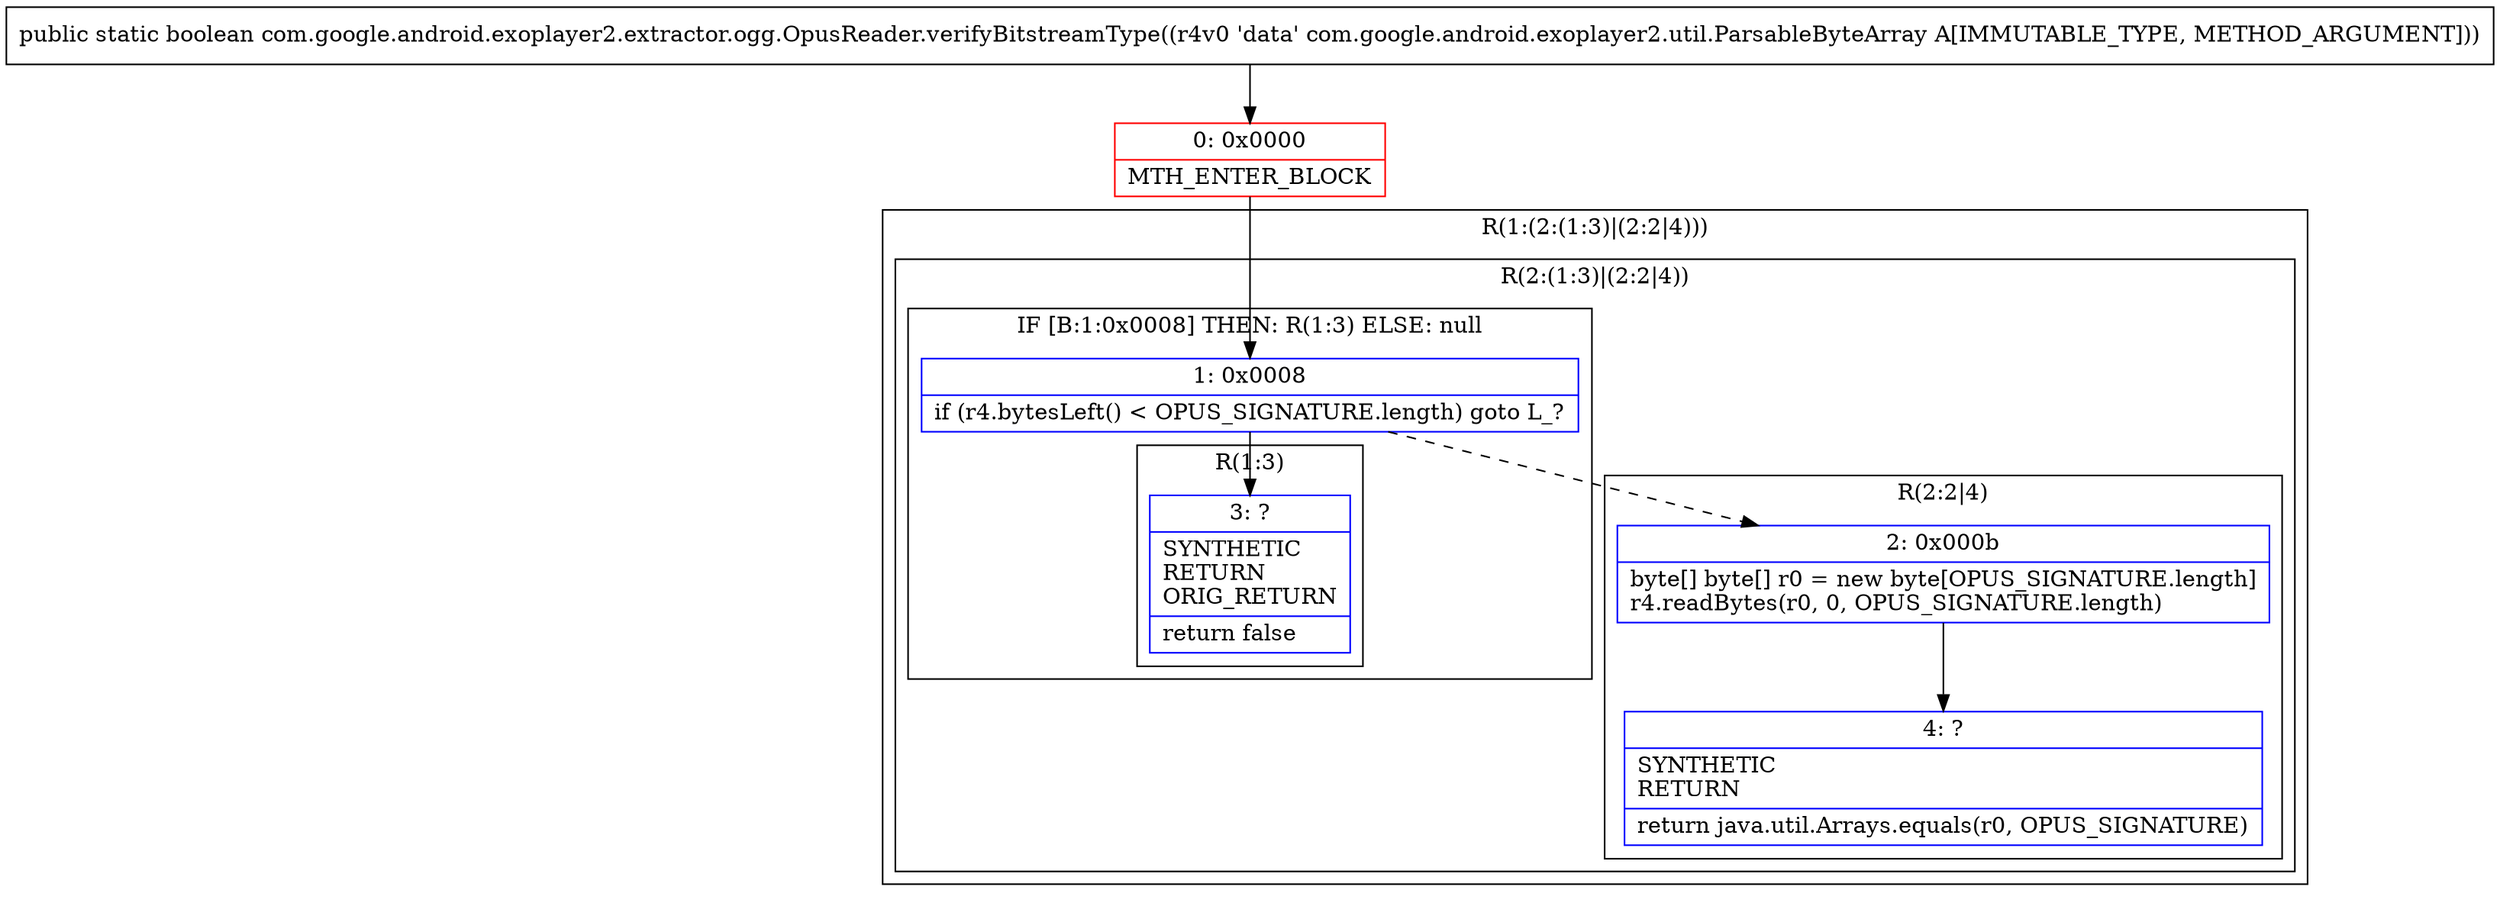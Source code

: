 digraph "CFG forcom.google.android.exoplayer2.extractor.ogg.OpusReader.verifyBitstreamType(Lcom\/google\/android\/exoplayer2\/util\/ParsableByteArray;)Z" {
subgraph cluster_Region_1740492730 {
label = "R(1:(2:(1:3)|(2:2|4)))";
node [shape=record,color=blue];
subgraph cluster_Region_1231532727 {
label = "R(2:(1:3)|(2:2|4))";
node [shape=record,color=blue];
subgraph cluster_IfRegion_149802296 {
label = "IF [B:1:0x0008] THEN: R(1:3) ELSE: null";
node [shape=record,color=blue];
Node_1 [shape=record,label="{1\:\ 0x0008|if (r4.bytesLeft() \< OPUS_SIGNATURE.length) goto L_?\l}"];
subgraph cluster_Region_2133956862 {
label = "R(1:3)";
node [shape=record,color=blue];
Node_3 [shape=record,label="{3\:\ ?|SYNTHETIC\lRETURN\lORIG_RETURN\l|return false\l}"];
}
}
subgraph cluster_Region_1155677764 {
label = "R(2:2|4)";
node [shape=record,color=blue];
Node_2 [shape=record,label="{2\:\ 0x000b|byte[] byte[] r0 = new byte[OPUS_SIGNATURE.length]\lr4.readBytes(r0, 0, OPUS_SIGNATURE.length)\l}"];
Node_4 [shape=record,label="{4\:\ ?|SYNTHETIC\lRETURN\l|return java.util.Arrays.equals(r0, OPUS_SIGNATURE)\l}"];
}
}
}
Node_0 [shape=record,color=red,label="{0\:\ 0x0000|MTH_ENTER_BLOCK\l}"];
MethodNode[shape=record,label="{public static boolean com.google.android.exoplayer2.extractor.ogg.OpusReader.verifyBitstreamType((r4v0 'data' com.google.android.exoplayer2.util.ParsableByteArray A[IMMUTABLE_TYPE, METHOD_ARGUMENT])) }"];
MethodNode -> Node_0;
Node_1 -> Node_2[style=dashed];
Node_1 -> Node_3;
Node_2 -> Node_4;
Node_0 -> Node_1;
}

